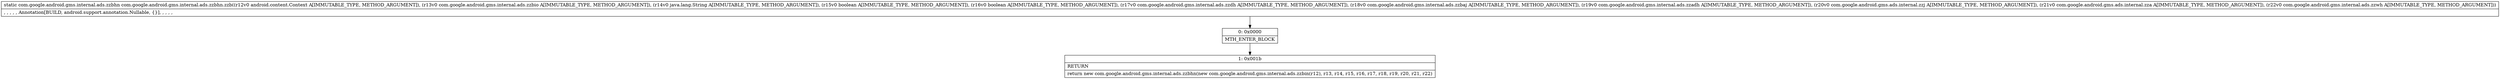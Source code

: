 digraph "CFG forcom.google.android.gms.internal.ads.zzbhn.zzb(Landroid\/content\/Context;Lcom\/google\/android\/gms\/internal\/ads\/zzbio;Ljava\/lang\/String;ZZLcom\/google\/android\/gms\/internal\/ads\/zzdh;Lcom\/google\/android\/gms\/internal\/ads\/zzbaj;Lcom\/google\/android\/gms\/internal\/ads\/zzadh;Lcom\/google\/android\/gms\/ads\/internal\/zzj;Lcom\/google\/android\/gms\/ads\/internal\/zza;Lcom\/google\/android\/gms\/internal\/ads\/zzwh;)Lcom\/google\/android\/gms\/internal\/ads\/zzbhn;" {
Node_0 [shape=record,label="{0\:\ 0x0000|MTH_ENTER_BLOCK\l}"];
Node_1 [shape=record,label="{1\:\ 0x001b|RETURN\l|return new com.google.android.gms.internal.ads.zzbhn(new com.google.android.gms.internal.ads.zzbin(r12), r13, r14, r15, r16, r17, r18, r19, r20, r21, r22)\l}"];
MethodNode[shape=record,label="{static com.google.android.gms.internal.ads.zzbhn com.google.android.gms.internal.ads.zzbhn.zzb((r12v0 android.content.Context A[IMMUTABLE_TYPE, METHOD_ARGUMENT]), (r13v0 com.google.android.gms.internal.ads.zzbio A[IMMUTABLE_TYPE, METHOD_ARGUMENT]), (r14v0 java.lang.String A[IMMUTABLE_TYPE, METHOD_ARGUMENT]), (r15v0 boolean A[IMMUTABLE_TYPE, METHOD_ARGUMENT]), (r16v0 boolean A[IMMUTABLE_TYPE, METHOD_ARGUMENT]), (r17v0 com.google.android.gms.internal.ads.zzdh A[IMMUTABLE_TYPE, METHOD_ARGUMENT]), (r18v0 com.google.android.gms.internal.ads.zzbaj A[IMMUTABLE_TYPE, METHOD_ARGUMENT]), (r19v0 com.google.android.gms.internal.ads.zzadh A[IMMUTABLE_TYPE, METHOD_ARGUMENT]), (r20v0 com.google.android.gms.ads.internal.zzj A[IMMUTABLE_TYPE, METHOD_ARGUMENT]), (r21v0 com.google.android.gms.ads.internal.zza A[IMMUTABLE_TYPE, METHOD_ARGUMENT]), (r22v0 com.google.android.gms.internal.ads.zzwh A[IMMUTABLE_TYPE, METHOD_ARGUMENT]))  | , , , , , Annotation[BUILD, android.support.annotation.Nullable, \{\}], , , , , \l}"];
MethodNode -> Node_0;
Node_0 -> Node_1;
}

